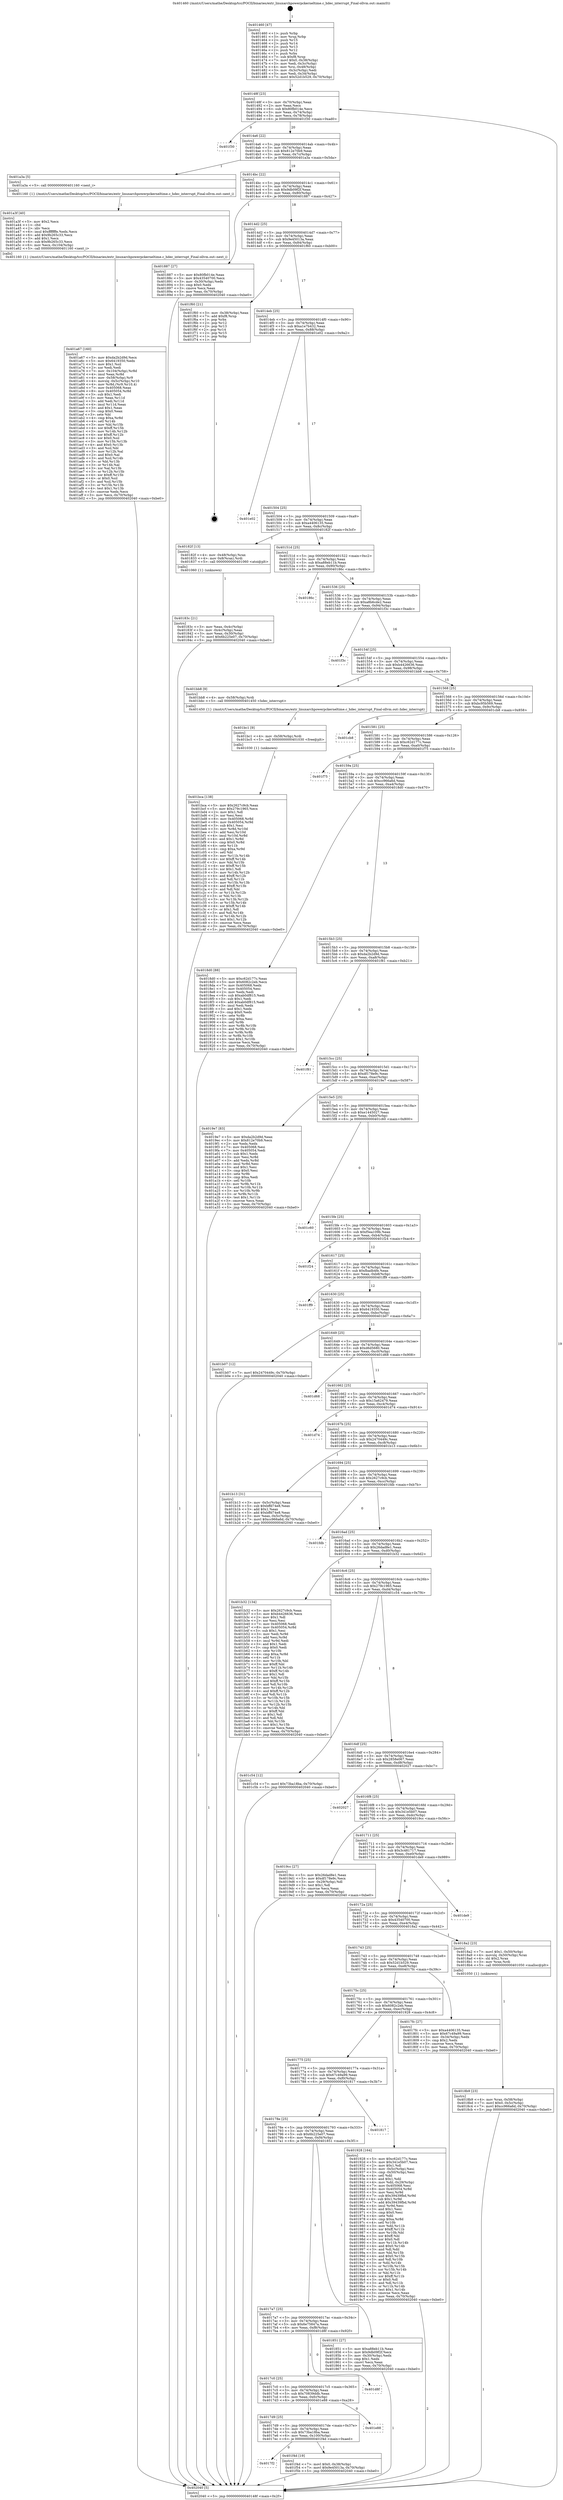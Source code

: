 digraph "0x401460" {
  label = "0x401460 (/mnt/c/Users/mathe/Desktop/tcc/POCII/binaries/extr_linuxarchpowerpckerneltime.c_hdec_interrupt_Final-ollvm.out::main(0))"
  labelloc = "t"
  node[shape=record]

  Entry [label="",width=0.3,height=0.3,shape=circle,fillcolor=black,style=filled]
  "0x40148f" [label="{
     0x40148f [23]\l
     | [instrs]\l
     &nbsp;&nbsp;0x40148f \<+3\>: mov -0x70(%rbp),%eax\l
     &nbsp;&nbsp;0x401492 \<+2\>: mov %eax,%ecx\l
     &nbsp;&nbsp;0x401494 \<+6\>: sub $0x80fb014e,%ecx\l
     &nbsp;&nbsp;0x40149a \<+3\>: mov %eax,-0x74(%rbp)\l
     &nbsp;&nbsp;0x40149d \<+3\>: mov %ecx,-0x78(%rbp)\l
     &nbsp;&nbsp;0x4014a0 \<+6\>: je 0000000000401f30 \<main+0xad0\>\l
  }"]
  "0x401f30" [label="{
     0x401f30\l
  }", style=dashed]
  "0x4014a6" [label="{
     0x4014a6 [22]\l
     | [instrs]\l
     &nbsp;&nbsp;0x4014a6 \<+5\>: jmp 00000000004014ab \<main+0x4b\>\l
     &nbsp;&nbsp;0x4014ab \<+3\>: mov -0x74(%rbp),%eax\l
     &nbsp;&nbsp;0x4014ae \<+5\>: sub $0x812e70b9,%eax\l
     &nbsp;&nbsp;0x4014b3 \<+3\>: mov %eax,-0x7c(%rbp)\l
     &nbsp;&nbsp;0x4014b6 \<+6\>: je 0000000000401a3a \<main+0x5da\>\l
  }"]
  Exit [label="",width=0.3,height=0.3,shape=circle,fillcolor=black,style=filled,peripheries=2]
  "0x401a3a" [label="{
     0x401a3a [5]\l
     | [instrs]\l
     &nbsp;&nbsp;0x401a3a \<+5\>: call 0000000000401160 \<next_i\>\l
     | [calls]\l
     &nbsp;&nbsp;0x401160 \{1\} (/mnt/c/Users/mathe/Desktop/tcc/POCII/binaries/extr_linuxarchpowerpckerneltime.c_hdec_interrupt_Final-ollvm.out::next_i)\l
  }"]
  "0x4014bc" [label="{
     0x4014bc [22]\l
     | [instrs]\l
     &nbsp;&nbsp;0x4014bc \<+5\>: jmp 00000000004014c1 \<main+0x61\>\l
     &nbsp;&nbsp;0x4014c1 \<+3\>: mov -0x74(%rbp),%eax\l
     &nbsp;&nbsp;0x4014c4 \<+5\>: sub $0x9db09f2f,%eax\l
     &nbsp;&nbsp;0x4014c9 \<+3\>: mov %eax,-0x80(%rbp)\l
     &nbsp;&nbsp;0x4014cc \<+6\>: je 0000000000401887 \<main+0x427\>\l
  }"]
  "0x4017f2" [label="{
     0x4017f2\l
  }", style=dashed]
  "0x401887" [label="{
     0x401887 [27]\l
     | [instrs]\l
     &nbsp;&nbsp;0x401887 \<+5\>: mov $0x80fb014e,%eax\l
     &nbsp;&nbsp;0x40188c \<+5\>: mov $0x43540700,%ecx\l
     &nbsp;&nbsp;0x401891 \<+3\>: mov -0x30(%rbp),%edx\l
     &nbsp;&nbsp;0x401894 \<+3\>: cmp $0x0,%edx\l
     &nbsp;&nbsp;0x401897 \<+3\>: cmove %ecx,%eax\l
     &nbsp;&nbsp;0x40189a \<+3\>: mov %eax,-0x70(%rbp)\l
     &nbsp;&nbsp;0x40189d \<+5\>: jmp 0000000000402040 \<main+0xbe0\>\l
  }"]
  "0x4014d2" [label="{
     0x4014d2 [25]\l
     | [instrs]\l
     &nbsp;&nbsp;0x4014d2 \<+5\>: jmp 00000000004014d7 \<main+0x77\>\l
     &nbsp;&nbsp;0x4014d7 \<+3\>: mov -0x74(%rbp),%eax\l
     &nbsp;&nbsp;0x4014da \<+5\>: sub $0x9e45013a,%eax\l
     &nbsp;&nbsp;0x4014df \<+6\>: mov %eax,-0x84(%rbp)\l
     &nbsp;&nbsp;0x4014e5 \<+6\>: je 0000000000401f60 \<main+0xb00\>\l
  }"]
  "0x401f4d" [label="{
     0x401f4d [19]\l
     | [instrs]\l
     &nbsp;&nbsp;0x401f4d \<+7\>: movl $0x0,-0x38(%rbp)\l
     &nbsp;&nbsp;0x401f54 \<+7\>: movl $0x9e45013a,-0x70(%rbp)\l
     &nbsp;&nbsp;0x401f5b \<+5\>: jmp 0000000000402040 \<main+0xbe0\>\l
  }"]
  "0x401f60" [label="{
     0x401f60 [21]\l
     | [instrs]\l
     &nbsp;&nbsp;0x401f60 \<+3\>: mov -0x38(%rbp),%eax\l
     &nbsp;&nbsp;0x401f63 \<+7\>: add $0xf8,%rsp\l
     &nbsp;&nbsp;0x401f6a \<+1\>: pop %rbx\l
     &nbsp;&nbsp;0x401f6b \<+2\>: pop %r12\l
     &nbsp;&nbsp;0x401f6d \<+2\>: pop %r13\l
     &nbsp;&nbsp;0x401f6f \<+2\>: pop %r14\l
     &nbsp;&nbsp;0x401f71 \<+2\>: pop %r15\l
     &nbsp;&nbsp;0x401f73 \<+1\>: pop %rbp\l
     &nbsp;&nbsp;0x401f74 \<+1\>: ret\l
  }"]
  "0x4014eb" [label="{
     0x4014eb [25]\l
     | [instrs]\l
     &nbsp;&nbsp;0x4014eb \<+5\>: jmp 00000000004014f0 \<main+0x90\>\l
     &nbsp;&nbsp;0x4014f0 \<+3\>: mov -0x74(%rbp),%eax\l
     &nbsp;&nbsp;0x4014f3 \<+5\>: sub $0xa1e7b432,%eax\l
     &nbsp;&nbsp;0x4014f8 \<+6\>: mov %eax,-0x88(%rbp)\l
     &nbsp;&nbsp;0x4014fe \<+6\>: je 0000000000401e02 \<main+0x9a2\>\l
  }"]
  "0x4017d9" [label="{
     0x4017d9 [25]\l
     | [instrs]\l
     &nbsp;&nbsp;0x4017d9 \<+5\>: jmp 00000000004017de \<main+0x37e\>\l
     &nbsp;&nbsp;0x4017de \<+3\>: mov -0x74(%rbp),%eax\l
     &nbsp;&nbsp;0x4017e1 \<+5\>: sub $0x73ba18ba,%eax\l
     &nbsp;&nbsp;0x4017e6 \<+6\>: mov %eax,-0x100(%rbp)\l
     &nbsp;&nbsp;0x4017ec \<+6\>: je 0000000000401f4d \<main+0xaed\>\l
  }"]
  "0x401e02" [label="{
     0x401e02\l
  }", style=dashed]
  "0x401504" [label="{
     0x401504 [25]\l
     | [instrs]\l
     &nbsp;&nbsp;0x401504 \<+5\>: jmp 0000000000401509 \<main+0xa9\>\l
     &nbsp;&nbsp;0x401509 \<+3\>: mov -0x74(%rbp),%eax\l
     &nbsp;&nbsp;0x40150c \<+5\>: sub $0xa4406135,%eax\l
     &nbsp;&nbsp;0x401511 \<+6\>: mov %eax,-0x8c(%rbp)\l
     &nbsp;&nbsp;0x401517 \<+6\>: je 000000000040182f \<main+0x3cf\>\l
  }"]
  "0x401e88" [label="{
     0x401e88\l
  }", style=dashed]
  "0x40182f" [label="{
     0x40182f [13]\l
     | [instrs]\l
     &nbsp;&nbsp;0x40182f \<+4\>: mov -0x48(%rbp),%rax\l
     &nbsp;&nbsp;0x401833 \<+4\>: mov 0x8(%rax),%rdi\l
     &nbsp;&nbsp;0x401837 \<+5\>: call 0000000000401060 \<atoi@plt\>\l
     | [calls]\l
     &nbsp;&nbsp;0x401060 \{1\} (unknown)\l
  }"]
  "0x40151d" [label="{
     0x40151d [25]\l
     | [instrs]\l
     &nbsp;&nbsp;0x40151d \<+5\>: jmp 0000000000401522 \<main+0xc2\>\l
     &nbsp;&nbsp;0x401522 \<+3\>: mov -0x74(%rbp),%eax\l
     &nbsp;&nbsp;0x401525 \<+5\>: sub $0xa88eb11b,%eax\l
     &nbsp;&nbsp;0x40152a \<+6\>: mov %eax,-0x90(%rbp)\l
     &nbsp;&nbsp;0x401530 \<+6\>: je 000000000040186c \<main+0x40c\>\l
  }"]
  "0x4017c0" [label="{
     0x4017c0 [25]\l
     | [instrs]\l
     &nbsp;&nbsp;0x4017c0 \<+5\>: jmp 00000000004017c5 \<main+0x365\>\l
     &nbsp;&nbsp;0x4017c5 \<+3\>: mov -0x74(%rbp),%eax\l
     &nbsp;&nbsp;0x4017c8 \<+5\>: sub $0x70839ddb,%eax\l
     &nbsp;&nbsp;0x4017cd \<+6\>: mov %eax,-0xfc(%rbp)\l
     &nbsp;&nbsp;0x4017d3 \<+6\>: je 0000000000401e88 \<main+0xa28\>\l
  }"]
  "0x40186c" [label="{
     0x40186c\l
  }", style=dashed]
  "0x401536" [label="{
     0x401536 [25]\l
     | [instrs]\l
     &nbsp;&nbsp;0x401536 \<+5\>: jmp 000000000040153b \<main+0xdb\>\l
     &nbsp;&nbsp;0x40153b \<+3\>: mov -0x74(%rbp),%eax\l
     &nbsp;&nbsp;0x40153e \<+5\>: sub $0xa8b6cde2,%eax\l
     &nbsp;&nbsp;0x401543 \<+6\>: mov %eax,-0x94(%rbp)\l
     &nbsp;&nbsp;0x401549 \<+6\>: je 0000000000401f3c \<main+0xadc\>\l
  }"]
  "0x401d8f" [label="{
     0x401d8f\l
  }", style=dashed]
  "0x401f3c" [label="{
     0x401f3c\l
  }", style=dashed]
  "0x40154f" [label="{
     0x40154f [25]\l
     | [instrs]\l
     &nbsp;&nbsp;0x40154f \<+5\>: jmp 0000000000401554 \<main+0xf4\>\l
     &nbsp;&nbsp;0x401554 \<+3\>: mov -0x74(%rbp),%eax\l
     &nbsp;&nbsp;0x401557 \<+5\>: sub $0xb4426636,%eax\l
     &nbsp;&nbsp;0x40155c \<+6\>: mov %eax,-0x98(%rbp)\l
     &nbsp;&nbsp;0x401562 \<+6\>: je 0000000000401bb8 \<main+0x758\>\l
  }"]
  "0x401bca" [label="{
     0x401bca [138]\l
     | [instrs]\l
     &nbsp;&nbsp;0x401bca \<+5\>: mov $0x2627c9cb,%eax\l
     &nbsp;&nbsp;0x401bcf \<+5\>: mov $0x279c1965,%ecx\l
     &nbsp;&nbsp;0x401bd4 \<+2\>: mov $0x1,%dl\l
     &nbsp;&nbsp;0x401bd6 \<+2\>: xor %esi,%esi\l
     &nbsp;&nbsp;0x401bd8 \<+8\>: mov 0x405068,%r8d\l
     &nbsp;&nbsp;0x401be0 \<+8\>: mov 0x405054,%r9d\l
     &nbsp;&nbsp;0x401be8 \<+3\>: sub $0x1,%esi\l
     &nbsp;&nbsp;0x401beb \<+3\>: mov %r8d,%r10d\l
     &nbsp;&nbsp;0x401bee \<+3\>: add %esi,%r10d\l
     &nbsp;&nbsp;0x401bf1 \<+4\>: imul %r10d,%r8d\l
     &nbsp;&nbsp;0x401bf5 \<+4\>: and $0x1,%r8d\l
     &nbsp;&nbsp;0x401bf9 \<+4\>: cmp $0x0,%r8d\l
     &nbsp;&nbsp;0x401bfd \<+4\>: sete %r11b\l
     &nbsp;&nbsp;0x401c01 \<+4\>: cmp $0xa,%r9d\l
     &nbsp;&nbsp;0x401c05 \<+3\>: setl %bl\l
     &nbsp;&nbsp;0x401c08 \<+3\>: mov %r11b,%r14b\l
     &nbsp;&nbsp;0x401c0b \<+4\>: xor $0xff,%r14b\l
     &nbsp;&nbsp;0x401c0f \<+3\>: mov %bl,%r15b\l
     &nbsp;&nbsp;0x401c12 \<+4\>: xor $0xff,%r15b\l
     &nbsp;&nbsp;0x401c16 \<+3\>: xor $0x1,%dl\l
     &nbsp;&nbsp;0x401c19 \<+3\>: mov %r14b,%r12b\l
     &nbsp;&nbsp;0x401c1c \<+4\>: and $0xff,%r12b\l
     &nbsp;&nbsp;0x401c20 \<+3\>: and %dl,%r11b\l
     &nbsp;&nbsp;0x401c23 \<+3\>: mov %r15b,%r13b\l
     &nbsp;&nbsp;0x401c26 \<+4\>: and $0xff,%r13b\l
     &nbsp;&nbsp;0x401c2a \<+2\>: and %dl,%bl\l
     &nbsp;&nbsp;0x401c2c \<+3\>: or %r11b,%r12b\l
     &nbsp;&nbsp;0x401c2f \<+3\>: or %bl,%r13b\l
     &nbsp;&nbsp;0x401c32 \<+3\>: xor %r13b,%r12b\l
     &nbsp;&nbsp;0x401c35 \<+3\>: or %r15b,%r14b\l
     &nbsp;&nbsp;0x401c38 \<+4\>: xor $0xff,%r14b\l
     &nbsp;&nbsp;0x401c3c \<+3\>: or $0x1,%dl\l
     &nbsp;&nbsp;0x401c3f \<+3\>: and %dl,%r14b\l
     &nbsp;&nbsp;0x401c42 \<+3\>: or %r14b,%r12b\l
     &nbsp;&nbsp;0x401c45 \<+4\>: test $0x1,%r12b\l
     &nbsp;&nbsp;0x401c49 \<+3\>: cmovne %ecx,%eax\l
     &nbsp;&nbsp;0x401c4c \<+3\>: mov %eax,-0x70(%rbp)\l
     &nbsp;&nbsp;0x401c4f \<+5\>: jmp 0000000000402040 \<main+0xbe0\>\l
  }"]
  "0x401bb8" [label="{
     0x401bb8 [9]\l
     | [instrs]\l
     &nbsp;&nbsp;0x401bb8 \<+4\>: mov -0x58(%rbp),%rdi\l
     &nbsp;&nbsp;0x401bbc \<+5\>: call 0000000000401450 \<hdec_interrupt\>\l
     | [calls]\l
     &nbsp;&nbsp;0x401450 \{1\} (/mnt/c/Users/mathe/Desktop/tcc/POCII/binaries/extr_linuxarchpowerpckerneltime.c_hdec_interrupt_Final-ollvm.out::hdec_interrupt)\l
  }"]
  "0x401568" [label="{
     0x401568 [25]\l
     | [instrs]\l
     &nbsp;&nbsp;0x401568 \<+5\>: jmp 000000000040156d \<main+0x10d\>\l
     &nbsp;&nbsp;0x40156d \<+3\>: mov -0x74(%rbp),%eax\l
     &nbsp;&nbsp;0x401570 \<+5\>: sub $0xbc95b569,%eax\l
     &nbsp;&nbsp;0x401575 \<+6\>: mov %eax,-0x9c(%rbp)\l
     &nbsp;&nbsp;0x40157b \<+6\>: je 0000000000401cb8 \<main+0x858\>\l
  }"]
  "0x401bc1" [label="{
     0x401bc1 [9]\l
     | [instrs]\l
     &nbsp;&nbsp;0x401bc1 \<+4\>: mov -0x58(%rbp),%rdi\l
     &nbsp;&nbsp;0x401bc5 \<+5\>: call 0000000000401030 \<free@plt\>\l
     | [calls]\l
     &nbsp;&nbsp;0x401030 \{1\} (unknown)\l
  }"]
  "0x401cb8" [label="{
     0x401cb8\l
  }", style=dashed]
  "0x401581" [label="{
     0x401581 [25]\l
     | [instrs]\l
     &nbsp;&nbsp;0x401581 \<+5\>: jmp 0000000000401586 \<main+0x126\>\l
     &nbsp;&nbsp;0x401586 \<+3\>: mov -0x74(%rbp),%eax\l
     &nbsp;&nbsp;0x401589 \<+5\>: sub $0xc62d177c,%eax\l
     &nbsp;&nbsp;0x40158e \<+6\>: mov %eax,-0xa0(%rbp)\l
     &nbsp;&nbsp;0x401594 \<+6\>: je 0000000000401f75 \<main+0xb15\>\l
  }"]
  "0x401a67" [label="{
     0x401a67 [160]\l
     | [instrs]\l
     &nbsp;&nbsp;0x401a67 \<+5\>: mov $0xda2b2d9d,%ecx\l
     &nbsp;&nbsp;0x401a6c \<+5\>: mov $0x6419350,%edx\l
     &nbsp;&nbsp;0x401a71 \<+3\>: mov $0x1,%sil\l
     &nbsp;&nbsp;0x401a74 \<+2\>: xor %edi,%edi\l
     &nbsp;&nbsp;0x401a76 \<+7\>: mov -0x104(%rbp),%r8d\l
     &nbsp;&nbsp;0x401a7d \<+4\>: imul %eax,%r8d\l
     &nbsp;&nbsp;0x401a81 \<+4\>: mov -0x58(%rbp),%r9\l
     &nbsp;&nbsp;0x401a85 \<+4\>: movslq -0x5c(%rbp),%r10\l
     &nbsp;&nbsp;0x401a89 \<+4\>: mov %r8d,(%r9,%r10,4)\l
     &nbsp;&nbsp;0x401a8d \<+7\>: mov 0x405068,%eax\l
     &nbsp;&nbsp;0x401a94 \<+8\>: mov 0x405054,%r8d\l
     &nbsp;&nbsp;0x401a9c \<+3\>: sub $0x1,%edi\l
     &nbsp;&nbsp;0x401a9f \<+3\>: mov %eax,%r11d\l
     &nbsp;&nbsp;0x401aa2 \<+3\>: add %edi,%r11d\l
     &nbsp;&nbsp;0x401aa5 \<+4\>: imul %r11d,%eax\l
     &nbsp;&nbsp;0x401aa9 \<+3\>: and $0x1,%eax\l
     &nbsp;&nbsp;0x401aac \<+3\>: cmp $0x0,%eax\l
     &nbsp;&nbsp;0x401aaf \<+3\>: sete %bl\l
     &nbsp;&nbsp;0x401ab2 \<+4\>: cmp $0xa,%r8d\l
     &nbsp;&nbsp;0x401ab6 \<+4\>: setl %r14b\l
     &nbsp;&nbsp;0x401aba \<+3\>: mov %bl,%r15b\l
     &nbsp;&nbsp;0x401abd \<+4\>: xor $0xff,%r15b\l
     &nbsp;&nbsp;0x401ac1 \<+3\>: mov %r14b,%r12b\l
     &nbsp;&nbsp;0x401ac4 \<+4\>: xor $0xff,%r12b\l
     &nbsp;&nbsp;0x401ac8 \<+4\>: xor $0x0,%sil\l
     &nbsp;&nbsp;0x401acc \<+3\>: mov %r15b,%r13b\l
     &nbsp;&nbsp;0x401acf \<+4\>: and $0x0,%r13b\l
     &nbsp;&nbsp;0x401ad3 \<+3\>: and %sil,%bl\l
     &nbsp;&nbsp;0x401ad6 \<+3\>: mov %r12b,%al\l
     &nbsp;&nbsp;0x401ad9 \<+2\>: and $0x0,%al\l
     &nbsp;&nbsp;0x401adb \<+3\>: and %sil,%r14b\l
     &nbsp;&nbsp;0x401ade \<+3\>: or %bl,%r13b\l
     &nbsp;&nbsp;0x401ae1 \<+3\>: or %r14b,%al\l
     &nbsp;&nbsp;0x401ae4 \<+3\>: xor %al,%r13b\l
     &nbsp;&nbsp;0x401ae7 \<+3\>: or %r12b,%r15b\l
     &nbsp;&nbsp;0x401aea \<+4\>: xor $0xff,%r15b\l
     &nbsp;&nbsp;0x401aee \<+4\>: or $0x0,%sil\l
     &nbsp;&nbsp;0x401af2 \<+3\>: and %sil,%r15b\l
     &nbsp;&nbsp;0x401af5 \<+3\>: or %r15b,%r13b\l
     &nbsp;&nbsp;0x401af8 \<+4\>: test $0x1,%r13b\l
     &nbsp;&nbsp;0x401afc \<+3\>: cmovne %edx,%ecx\l
     &nbsp;&nbsp;0x401aff \<+3\>: mov %ecx,-0x70(%rbp)\l
     &nbsp;&nbsp;0x401b02 \<+5\>: jmp 0000000000402040 \<main+0xbe0\>\l
  }"]
  "0x401f75" [label="{
     0x401f75\l
  }", style=dashed]
  "0x40159a" [label="{
     0x40159a [25]\l
     | [instrs]\l
     &nbsp;&nbsp;0x40159a \<+5\>: jmp 000000000040159f \<main+0x13f\>\l
     &nbsp;&nbsp;0x40159f \<+3\>: mov -0x74(%rbp),%eax\l
     &nbsp;&nbsp;0x4015a2 \<+5\>: sub $0xcc966a6d,%eax\l
     &nbsp;&nbsp;0x4015a7 \<+6\>: mov %eax,-0xa4(%rbp)\l
     &nbsp;&nbsp;0x4015ad \<+6\>: je 00000000004018d0 \<main+0x470\>\l
  }"]
  "0x401a3f" [label="{
     0x401a3f [40]\l
     | [instrs]\l
     &nbsp;&nbsp;0x401a3f \<+5\>: mov $0x2,%ecx\l
     &nbsp;&nbsp;0x401a44 \<+1\>: cltd\l
     &nbsp;&nbsp;0x401a45 \<+2\>: idiv %ecx\l
     &nbsp;&nbsp;0x401a47 \<+6\>: imul $0xfffffffe,%edx,%ecx\l
     &nbsp;&nbsp;0x401a4d \<+6\>: add $0x9b265c33,%ecx\l
     &nbsp;&nbsp;0x401a53 \<+3\>: add $0x1,%ecx\l
     &nbsp;&nbsp;0x401a56 \<+6\>: sub $0x9b265c33,%ecx\l
     &nbsp;&nbsp;0x401a5c \<+6\>: mov %ecx,-0x104(%rbp)\l
     &nbsp;&nbsp;0x401a62 \<+5\>: call 0000000000401160 \<next_i\>\l
     | [calls]\l
     &nbsp;&nbsp;0x401160 \{1\} (/mnt/c/Users/mathe/Desktop/tcc/POCII/binaries/extr_linuxarchpowerpckerneltime.c_hdec_interrupt_Final-ollvm.out::next_i)\l
  }"]
  "0x4018d0" [label="{
     0x4018d0 [88]\l
     | [instrs]\l
     &nbsp;&nbsp;0x4018d0 \<+5\>: mov $0xc62d177c,%eax\l
     &nbsp;&nbsp;0x4018d5 \<+5\>: mov $0x6082c2eb,%ecx\l
     &nbsp;&nbsp;0x4018da \<+7\>: mov 0x405068,%edx\l
     &nbsp;&nbsp;0x4018e1 \<+7\>: mov 0x405054,%esi\l
     &nbsp;&nbsp;0x4018e8 \<+2\>: mov %edx,%edi\l
     &nbsp;&nbsp;0x4018ea \<+6\>: sub $0xab0df815,%edi\l
     &nbsp;&nbsp;0x4018f0 \<+3\>: sub $0x1,%edi\l
     &nbsp;&nbsp;0x4018f3 \<+6\>: add $0xab0df815,%edi\l
     &nbsp;&nbsp;0x4018f9 \<+3\>: imul %edi,%edx\l
     &nbsp;&nbsp;0x4018fc \<+3\>: and $0x1,%edx\l
     &nbsp;&nbsp;0x4018ff \<+3\>: cmp $0x0,%edx\l
     &nbsp;&nbsp;0x401902 \<+4\>: sete %r8b\l
     &nbsp;&nbsp;0x401906 \<+3\>: cmp $0xa,%esi\l
     &nbsp;&nbsp;0x401909 \<+4\>: setl %r9b\l
     &nbsp;&nbsp;0x40190d \<+3\>: mov %r8b,%r10b\l
     &nbsp;&nbsp;0x401910 \<+3\>: and %r9b,%r10b\l
     &nbsp;&nbsp;0x401913 \<+3\>: xor %r9b,%r8b\l
     &nbsp;&nbsp;0x401916 \<+3\>: or %r8b,%r10b\l
     &nbsp;&nbsp;0x401919 \<+4\>: test $0x1,%r10b\l
     &nbsp;&nbsp;0x40191d \<+3\>: cmovne %ecx,%eax\l
     &nbsp;&nbsp;0x401920 \<+3\>: mov %eax,-0x70(%rbp)\l
     &nbsp;&nbsp;0x401923 \<+5\>: jmp 0000000000402040 \<main+0xbe0\>\l
  }"]
  "0x4015b3" [label="{
     0x4015b3 [25]\l
     | [instrs]\l
     &nbsp;&nbsp;0x4015b3 \<+5\>: jmp 00000000004015b8 \<main+0x158\>\l
     &nbsp;&nbsp;0x4015b8 \<+3\>: mov -0x74(%rbp),%eax\l
     &nbsp;&nbsp;0x4015bb \<+5\>: sub $0xda2b2d9d,%eax\l
     &nbsp;&nbsp;0x4015c0 \<+6\>: mov %eax,-0xa8(%rbp)\l
     &nbsp;&nbsp;0x4015c6 \<+6\>: je 0000000000401f81 \<main+0xb21\>\l
  }"]
  "0x4018b9" [label="{
     0x4018b9 [23]\l
     | [instrs]\l
     &nbsp;&nbsp;0x4018b9 \<+4\>: mov %rax,-0x58(%rbp)\l
     &nbsp;&nbsp;0x4018bd \<+7\>: movl $0x0,-0x5c(%rbp)\l
     &nbsp;&nbsp;0x4018c4 \<+7\>: movl $0xcc966a6d,-0x70(%rbp)\l
     &nbsp;&nbsp;0x4018cb \<+5\>: jmp 0000000000402040 \<main+0xbe0\>\l
  }"]
  "0x401f81" [label="{
     0x401f81\l
  }", style=dashed]
  "0x4015cc" [label="{
     0x4015cc [25]\l
     | [instrs]\l
     &nbsp;&nbsp;0x4015cc \<+5\>: jmp 00000000004015d1 \<main+0x171\>\l
     &nbsp;&nbsp;0x4015d1 \<+3\>: mov -0x74(%rbp),%eax\l
     &nbsp;&nbsp;0x4015d4 \<+5\>: sub $0xdf178e9c,%eax\l
     &nbsp;&nbsp;0x4015d9 \<+6\>: mov %eax,-0xac(%rbp)\l
     &nbsp;&nbsp;0x4015df \<+6\>: je 00000000004019e7 \<main+0x587\>\l
  }"]
  "0x4017a7" [label="{
     0x4017a7 [25]\l
     | [instrs]\l
     &nbsp;&nbsp;0x4017a7 \<+5\>: jmp 00000000004017ac \<main+0x34c\>\l
     &nbsp;&nbsp;0x4017ac \<+3\>: mov -0x74(%rbp),%eax\l
     &nbsp;&nbsp;0x4017af \<+5\>: sub $0x6e75847a,%eax\l
     &nbsp;&nbsp;0x4017b4 \<+6\>: mov %eax,-0xf8(%rbp)\l
     &nbsp;&nbsp;0x4017ba \<+6\>: je 0000000000401d8f \<main+0x92f\>\l
  }"]
  "0x4019e7" [label="{
     0x4019e7 [83]\l
     | [instrs]\l
     &nbsp;&nbsp;0x4019e7 \<+5\>: mov $0xda2b2d9d,%eax\l
     &nbsp;&nbsp;0x4019ec \<+5\>: mov $0x812e70b9,%ecx\l
     &nbsp;&nbsp;0x4019f1 \<+2\>: xor %edx,%edx\l
     &nbsp;&nbsp;0x4019f3 \<+7\>: mov 0x405068,%esi\l
     &nbsp;&nbsp;0x4019fa \<+7\>: mov 0x405054,%edi\l
     &nbsp;&nbsp;0x401a01 \<+3\>: sub $0x1,%edx\l
     &nbsp;&nbsp;0x401a04 \<+3\>: mov %esi,%r8d\l
     &nbsp;&nbsp;0x401a07 \<+3\>: add %edx,%r8d\l
     &nbsp;&nbsp;0x401a0a \<+4\>: imul %r8d,%esi\l
     &nbsp;&nbsp;0x401a0e \<+3\>: and $0x1,%esi\l
     &nbsp;&nbsp;0x401a11 \<+3\>: cmp $0x0,%esi\l
     &nbsp;&nbsp;0x401a14 \<+4\>: sete %r9b\l
     &nbsp;&nbsp;0x401a18 \<+3\>: cmp $0xa,%edi\l
     &nbsp;&nbsp;0x401a1b \<+4\>: setl %r10b\l
     &nbsp;&nbsp;0x401a1f \<+3\>: mov %r9b,%r11b\l
     &nbsp;&nbsp;0x401a22 \<+3\>: and %r10b,%r11b\l
     &nbsp;&nbsp;0x401a25 \<+3\>: xor %r10b,%r9b\l
     &nbsp;&nbsp;0x401a28 \<+3\>: or %r9b,%r11b\l
     &nbsp;&nbsp;0x401a2b \<+4\>: test $0x1,%r11b\l
     &nbsp;&nbsp;0x401a2f \<+3\>: cmovne %ecx,%eax\l
     &nbsp;&nbsp;0x401a32 \<+3\>: mov %eax,-0x70(%rbp)\l
     &nbsp;&nbsp;0x401a35 \<+5\>: jmp 0000000000402040 \<main+0xbe0\>\l
  }"]
  "0x4015e5" [label="{
     0x4015e5 [25]\l
     | [instrs]\l
     &nbsp;&nbsp;0x4015e5 \<+5\>: jmp 00000000004015ea \<main+0x18a\>\l
     &nbsp;&nbsp;0x4015ea \<+3\>: mov -0x74(%rbp),%eax\l
     &nbsp;&nbsp;0x4015ed \<+5\>: sub $0xe1445027,%eax\l
     &nbsp;&nbsp;0x4015f2 \<+6\>: mov %eax,-0xb0(%rbp)\l
     &nbsp;&nbsp;0x4015f8 \<+6\>: je 0000000000401c60 \<main+0x800\>\l
  }"]
  "0x401851" [label="{
     0x401851 [27]\l
     | [instrs]\l
     &nbsp;&nbsp;0x401851 \<+5\>: mov $0xa88eb11b,%eax\l
     &nbsp;&nbsp;0x401856 \<+5\>: mov $0x9db09f2f,%ecx\l
     &nbsp;&nbsp;0x40185b \<+3\>: mov -0x30(%rbp),%edx\l
     &nbsp;&nbsp;0x40185e \<+3\>: cmp $0x1,%edx\l
     &nbsp;&nbsp;0x401861 \<+3\>: cmovl %ecx,%eax\l
     &nbsp;&nbsp;0x401864 \<+3\>: mov %eax,-0x70(%rbp)\l
     &nbsp;&nbsp;0x401867 \<+5\>: jmp 0000000000402040 \<main+0xbe0\>\l
  }"]
  "0x401c60" [label="{
     0x401c60\l
  }", style=dashed]
  "0x4015fe" [label="{
     0x4015fe [25]\l
     | [instrs]\l
     &nbsp;&nbsp;0x4015fe \<+5\>: jmp 0000000000401603 \<main+0x1a3\>\l
     &nbsp;&nbsp;0x401603 \<+3\>: mov -0x74(%rbp),%eax\l
     &nbsp;&nbsp;0x401606 \<+5\>: sub $0xf5ea109b,%eax\l
     &nbsp;&nbsp;0x40160b \<+6\>: mov %eax,-0xb4(%rbp)\l
     &nbsp;&nbsp;0x401611 \<+6\>: je 0000000000401f24 \<main+0xac4\>\l
  }"]
  "0x40178e" [label="{
     0x40178e [25]\l
     | [instrs]\l
     &nbsp;&nbsp;0x40178e \<+5\>: jmp 0000000000401793 \<main+0x333\>\l
     &nbsp;&nbsp;0x401793 \<+3\>: mov -0x74(%rbp),%eax\l
     &nbsp;&nbsp;0x401796 \<+5\>: sub $0x6b225e07,%eax\l
     &nbsp;&nbsp;0x40179b \<+6\>: mov %eax,-0xf4(%rbp)\l
     &nbsp;&nbsp;0x4017a1 \<+6\>: je 0000000000401851 \<main+0x3f1\>\l
  }"]
  "0x401f24" [label="{
     0x401f24\l
  }", style=dashed]
  "0x401617" [label="{
     0x401617 [25]\l
     | [instrs]\l
     &nbsp;&nbsp;0x401617 \<+5\>: jmp 000000000040161c \<main+0x1bc\>\l
     &nbsp;&nbsp;0x40161c \<+3\>: mov -0x74(%rbp),%eax\l
     &nbsp;&nbsp;0x40161f \<+5\>: sub $0xfbadb4fe,%eax\l
     &nbsp;&nbsp;0x401624 \<+6\>: mov %eax,-0xb8(%rbp)\l
     &nbsp;&nbsp;0x40162a \<+6\>: je 0000000000401ff9 \<main+0xb99\>\l
  }"]
  "0x401817" [label="{
     0x401817\l
  }", style=dashed]
  "0x401ff9" [label="{
     0x401ff9\l
  }", style=dashed]
  "0x401630" [label="{
     0x401630 [25]\l
     | [instrs]\l
     &nbsp;&nbsp;0x401630 \<+5\>: jmp 0000000000401635 \<main+0x1d5\>\l
     &nbsp;&nbsp;0x401635 \<+3\>: mov -0x74(%rbp),%eax\l
     &nbsp;&nbsp;0x401638 \<+5\>: sub $0x6419350,%eax\l
     &nbsp;&nbsp;0x40163d \<+6\>: mov %eax,-0xbc(%rbp)\l
     &nbsp;&nbsp;0x401643 \<+6\>: je 0000000000401b07 \<main+0x6a7\>\l
  }"]
  "0x401775" [label="{
     0x401775 [25]\l
     | [instrs]\l
     &nbsp;&nbsp;0x401775 \<+5\>: jmp 000000000040177a \<main+0x31a\>\l
     &nbsp;&nbsp;0x40177a \<+3\>: mov -0x74(%rbp),%eax\l
     &nbsp;&nbsp;0x40177d \<+5\>: sub $0x67c49a99,%eax\l
     &nbsp;&nbsp;0x401782 \<+6\>: mov %eax,-0xf0(%rbp)\l
     &nbsp;&nbsp;0x401788 \<+6\>: je 0000000000401817 \<main+0x3b7\>\l
  }"]
  "0x401b07" [label="{
     0x401b07 [12]\l
     | [instrs]\l
     &nbsp;&nbsp;0x401b07 \<+7\>: movl $0x2470449c,-0x70(%rbp)\l
     &nbsp;&nbsp;0x401b0e \<+5\>: jmp 0000000000402040 \<main+0xbe0\>\l
  }"]
  "0x401649" [label="{
     0x401649 [25]\l
     | [instrs]\l
     &nbsp;&nbsp;0x401649 \<+5\>: jmp 000000000040164e \<main+0x1ee\>\l
     &nbsp;&nbsp;0x40164e \<+3\>: mov -0x74(%rbp),%eax\l
     &nbsp;&nbsp;0x401651 \<+5\>: sub $0xd6d5680,%eax\l
     &nbsp;&nbsp;0x401656 \<+6\>: mov %eax,-0xc0(%rbp)\l
     &nbsp;&nbsp;0x40165c \<+6\>: je 0000000000401d68 \<main+0x908\>\l
  }"]
  "0x401928" [label="{
     0x401928 [164]\l
     | [instrs]\l
     &nbsp;&nbsp;0x401928 \<+5\>: mov $0xc62d177c,%eax\l
     &nbsp;&nbsp;0x40192d \<+5\>: mov $0x341e5b07,%ecx\l
     &nbsp;&nbsp;0x401932 \<+2\>: mov $0x1,%dl\l
     &nbsp;&nbsp;0x401934 \<+3\>: mov -0x5c(%rbp),%esi\l
     &nbsp;&nbsp;0x401937 \<+3\>: cmp -0x50(%rbp),%esi\l
     &nbsp;&nbsp;0x40193a \<+4\>: setl %dil\l
     &nbsp;&nbsp;0x40193e \<+4\>: and $0x1,%dil\l
     &nbsp;&nbsp;0x401942 \<+4\>: mov %dil,-0x29(%rbp)\l
     &nbsp;&nbsp;0x401946 \<+7\>: mov 0x405068,%esi\l
     &nbsp;&nbsp;0x40194d \<+8\>: mov 0x405054,%r8d\l
     &nbsp;&nbsp;0x401955 \<+3\>: mov %esi,%r9d\l
     &nbsp;&nbsp;0x401958 \<+7\>: sub $0x39439fbd,%r9d\l
     &nbsp;&nbsp;0x40195f \<+4\>: sub $0x1,%r9d\l
     &nbsp;&nbsp;0x401963 \<+7\>: add $0x39439fbd,%r9d\l
     &nbsp;&nbsp;0x40196a \<+4\>: imul %r9d,%esi\l
     &nbsp;&nbsp;0x40196e \<+3\>: and $0x1,%esi\l
     &nbsp;&nbsp;0x401971 \<+3\>: cmp $0x0,%esi\l
     &nbsp;&nbsp;0x401974 \<+4\>: sete %dil\l
     &nbsp;&nbsp;0x401978 \<+4\>: cmp $0xa,%r8d\l
     &nbsp;&nbsp;0x40197c \<+4\>: setl %r10b\l
     &nbsp;&nbsp;0x401980 \<+3\>: mov %dil,%r11b\l
     &nbsp;&nbsp;0x401983 \<+4\>: xor $0xff,%r11b\l
     &nbsp;&nbsp;0x401987 \<+3\>: mov %r10b,%bl\l
     &nbsp;&nbsp;0x40198a \<+3\>: xor $0xff,%bl\l
     &nbsp;&nbsp;0x40198d \<+3\>: xor $0x0,%dl\l
     &nbsp;&nbsp;0x401990 \<+3\>: mov %r11b,%r14b\l
     &nbsp;&nbsp;0x401993 \<+4\>: and $0x0,%r14b\l
     &nbsp;&nbsp;0x401997 \<+3\>: and %dl,%dil\l
     &nbsp;&nbsp;0x40199a \<+3\>: mov %bl,%r15b\l
     &nbsp;&nbsp;0x40199d \<+4\>: and $0x0,%r15b\l
     &nbsp;&nbsp;0x4019a1 \<+3\>: and %dl,%r10b\l
     &nbsp;&nbsp;0x4019a4 \<+3\>: or %dil,%r14b\l
     &nbsp;&nbsp;0x4019a7 \<+3\>: or %r10b,%r15b\l
     &nbsp;&nbsp;0x4019aa \<+3\>: xor %r15b,%r14b\l
     &nbsp;&nbsp;0x4019ad \<+3\>: or %bl,%r11b\l
     &nbsp;&nbsp;0x4019b0 \<+4\>: xor $0xff,%r11b\l
     &nbsp;&nbsp;0x4019b4 \<+3\>: or $0x0,%dl\l
     &nbsp;&nbsp;0x4019b7 \<+3\>: and %dl,%r11b\l
     &nbsp;&nbsp;0x4019ba \<+3\>: or %r11b,%r14b\l
     &nbsp;&nbsp;0x4019bd \<+4\>: test $0x1,%r14b\l
     &nbsp;&nbsp;0x4019c1 \<+3\>: cmovne %ecx,%eax\l
     &nbsp;&nbsp;0x4019c4 \<+3\>: mov %eax,-0x70(%rbp)\l
     &nbsp;&nbsp;0x4019c7 \<+5\>: jmp 0000000000402040 \<main+0xbe0\>\l
  }"]
  "0x401d68" [label="{
     0x401d68\l
  }", style=dashed]
  "0x401662" [label="{
     0x401662 [25]\l
     | [instrs]\l
     &nbsp;&nbsp;0x401662 \<+5\>: jmp 0000000000401667 \<main+0x207\>\l
     &nbsp;&nbsp;0x401667 \<+3\>: mov -0x74(%rbp),%eax\l
     &nbsp;&nbsp;0x40166a \<+5\>: sub $0x15a62479,%eax\l
     &nbsp;&nbsp;0x40166f \<+6\>: mov %eax,-0xc4(%rbp)\l
     &nbsp;&nbsp;0x401675 \<+6\>: je 0000000000401d74 \<main+0x914\>\l
  }"]
  "0x40183c" [label="{
     0x40183c [21]\l
     | [instrs]\l
     &nbsp;&nbsp;0x40183c \<+3\>: mov %eax,-0x4c(%rbp)\l
     &nbsp;&nbsp;0x40183f \<+3\>: mov -0x4c(%rbp),%eax\l
     &nbsp;&nbsp;0x401842 \<+3\>: mov %eax,-0x30(%rbp)\l
     &nbsp;&nbsp;0x401845 \<+7\>: movl $0x6b225e07,-0x70(%rbp)\l
     &nbsp;&nbsp;0x40184c \<+5\>: jmp 0000000000402040 \<main+0xbe0\>\l
  }"]
  "0x401d74" [label="{
     0x401d74\l
  }", style=dashed]
  "0x40167b" [label="{
     0x40167b [25]\l
     | [instrs]\l
     &nbsp;&nbsp;0x40167b \<+5\>: jmp 0000000000401680 \<main+0x220\>\l
     &nbsp;&nbsp;0x401680 \<+3\>: mov -0x74(%rbp),%eax\l
     &nbsp;&nbsp;0x401683 \<+5\>: sub $0x2470449c,%eax\l
     &nbsp;&nbsp;0x401688 \<+6\>: mov %eax,-0xc8(%rbp)\l
     &nbsp;&nbsp;0x40168e \<+6\>: je 0000000000401b13 \<main+0x6b3\>\l
  }"]
  "0x401460" [label="{
     0x401460 [47]\l
     | [instrs]\l
     &nbsp;&nbsp;0x401460 \<+1\>: push %rbp\l
     &nbsp;&nbsp;0x401461 \<+3\>: mov %rsp,%rbp\l
     &nbsp;&nbsp;0x401464 \<+2\>: push %r15\l
     &nbsp;&nbsp;0x401466 \<+2\>: push %r14\l
     &nbsp;&nbsp;0x401468 \<+2\>: push %r13\l
     &nbsp;&nbsp;0x40146a \<+2\>: push %r12\l
     &nbsp;&nbsp;0x40146c \<+1\>: push %rbx\l
     &nbsp;&nbsp;0x40146d \<+7\>: sub $0xf8,%rsp\l
     &nbsp;&nbsp;0x401474 \<+7\>: movl $0x0,-0x38(%rbp)\l
     &nbsp;&nbsp;0x40147b \<+3\>: mov %edi,-0x3c(%rbp)\l
     &nbsp;&nbsp;0x40147e \<+4\>: mov %rsi,-0x48(%rbp)\l
     &nbsp;&nbsp;0x401482 \<+3\>: mov -0x3c(%rbp),%edi\l
     &nbsp;&nbsp;0x401485 \<+3\>: mov %edi,-0x34(%rbp)\l
     &nbsp;&nbsp;0x401488 \<+7\>: movl $0x52d1b529,-0x70(%rbp)\l
  }"]
  "0x401b13" [label="{
     0x401b13 [31]\l
     | [instrs]\l
     &nbsp;&nbsp;0x401b13 \<+3\>: mov -0x5c(%rbp),%eax\l
     &nbsp;&nbsp;0x401b16 \<+5\>: sub $0xbffd74e8,%eax\l
     &nbsp;&nbsp;0x401b1b \<+3\>: add $0x1,%eax\l
     &nbsp;&nbsp;0x401b1e \<+5\>: add $0xbffd74e8,%eax\l
     &nbsp;&nbsp;0x401b23 \<+3\>: mov %eax,-0x5c(%rbp)\l
     &nbsp;&nbsp;0x401b26 \<+7\>: movl $0xcc966a6d,-0x70(%rbp)\l
     &nbsp;&nbsp;0x401b2d \<+5\>: jmp 0000000000402040 \<main+0xbe0\>\l
  }"]
  "0x401694" [label="{
     0x401694 [25]\l
     | [instrs]\l
     &nbsp;&nbsp;0x401694 \<+5\>: jmp 0000000000401699 \<main+0x239\>\l
     &nbsp;&nbsp;0x401699 \<+3\>: mov -0x74(%rbp),%eax\l
     &nbsp;&nbsp;0x40169c \<+5\>: sub $0x2627c9cb,%eax\l
     &nbsp;&nbsp;0x4016a1 \<+6\>: mov %eax,-0xcc(%rbp)\l
     &nbsp;&nbsp;0x4016a7 \<+6\>: je 0000000000401fdb \<main+0xb7b\>\l
  }"]
  "0x402040" [label="{
     0x402040 [5]\l
     | [instrs]\l
     &nbsp;&nbsp;0x402040 \<+5\>: jmp 000000000040148f \<main+0x2f\>\l
  }"]
  "0x401fdb" [label="{
     0x401fdb\l
  }", style=dashed]
  "0x4016ad" [label="{
     0x4016ad [25]\l
     | [instrs]\l
     &nbsp;&nbsp;0x4016ad \<+5\>: jmp 00000000004016b2 \<main+0x252\>\l
     &nbsp;&nbsp;0x4016b2 \<+3\>: mov -0x74(%rbp),%eax\l
     &nbsp;&nbsp;0x4016b5 \<+5\>: sub $0x26dad8e1,%eax\l
     &nbsp;&nbsp;0x4016ba \<+6\>: mov %eax,-0xd0(%rbp)\l
     &nbsp;&nbsp;0x4016c0 \<+6\>: je 0000000000401b32 \<main+0x6d2\>\l
  }"]
  "0x40175c" [label="{
     0x40175c [25]\l
     | [instrs]\l
     &nbsp;&nbsp;0x40175c \<+5\>: jmp 0000000000401761 \<main+0x301\>\l
     &nbsp;&nbsp;0x401761 \<+3\>: mov -0x74(%rbp),%eax\l
     &nbsp;&nbsp;0x401764 \<+5\>: sub $0x6082c2eb,%eax\l
     &nbsp;&nbsp;0x401769 \<+6\>: mov %eax,-0xec(%rbp)\l
     &nbsp;&nbsp;0x40176f \<+6\>: je 0000000000401928 \<main+0x4c8\>\l
  }"]
  "0x401b32" [label="{
     0x401b32 [134]\l
     | [instrs]\l
     &nbsp;&nbsp;0x401b32 \<+5\>: mov $0x2627c9cb,%eax\l
     &nbsp;&nbsp;0x401b37 \<+5\>: mov $0xb4426636,%ecx\l
     &nbsp;&nbsp;0x401b3c \<+2\>: mov $0x1,%dl\l
     &nbsp;&nbsp;0x401b3e \<+2\>: xor %esi,%esi\l
     &nbsp;&nbsp;0x401b40 \<+7\>: mov 0x405068,%edi\l
     &nbsp;&nbsp;0x401b47 \<+8\>: mov 0x405054,%r8d\l
     &nbsp;&nbsp;0x401b4f \<+3\>: sub $0x1,%esi\l
     &nbsp;&nbsp;0x401b52 \<+3\>: mov %edi,%r9d\l
     &nbsp;&nbsp;0x401b55 \<+3\>: add %esi,%r9d\l
     &nbsp;&nbsp;0x401b58 \<+4\>: imul %r9d,%edi\l
     &nbsp;&nbsp;0x401b5c \<+3\>: and $0x1,%edi\l
     &nbsp;&nbsp;0x401b5f \<+3\>: cmp $0x0,%edi\l
     &nbsp;&nbsp;0x401b62 \<+4\>: sete %r10b\l
     &nbsp;&nbsp;0x401b66 \<+4\>: cmp $0xa,%r8d\l
     &nbsp;&nbsp;0x401b6a \<+4\>: setl %r11b\l
     &nbsp;&nbsp;0x401b6e \<+3\>: mov %r10b,%bl\l
     &nbsp;&nbsp;0x401b71 \<+3\>: xor $0xff,%bl\l
     &nbsp;&nbsp;0x401b74 \<+3\>: mov %r11b,%r14b\l
     &nbsp;&nbsp;0x401b77 \<+4\>: xor $0xff,%r14b\l
     &nbsp;&nbsp;0x401b7b \<+3\>: xor $0x1,%dl\l
     &nbsp;&nbsp;0x401b7e \<+3\>: mov %bl,%r15b\l
     &nbsp;&nbsp;0x401b81 \<+4\>: and $0xff,%r15b\l
     &nbsp;&nbsp;0x401b85 \<+3\>: and %dl,%r10b\l
     &nbsp;&nbsp;0x401b88 \<+3\>: mov %r14b,%r12b\l
     &nbsp;&nbsp;0x401b8b \<+4\>: and $0xff,%r12b\l
     &nbsp;&nbsp;0x401b8f \<+3\>: and %dl,%r11b\l
     &nbsp;&nbsp;0x401b92 \<+3\>: or %r10b,%r15b\l
     &nbsp;&nbsp;0x401b95 \<+3\>: or %r11b,%r12b\l
     &nbsp;&nbsp;0x401b98 \<+3\>: xor %r12b,%r15b\l
     &nbsp;&nbsp;0x401b9b \<+3\>: or %r14b,%bl\l
     &nbsp;&nbsp;0x401b9e \<+3\>: xor $0xff,%bl\l
     &nbsp;&nbsp;0x401ba1 \<+3\>: or $0x1,%dl\l
     &nbsp;&nbsp;0x401ba4 \<+2\>: and %dl,%bl\l
     &nbsp;&nbsp;0x401ba6 \<+3\>: or %bl,%r15b\l
     &nbsp;&nbsp;0x401ba9 \<+4\>: test $0x1,%r15b\l
     &nbsp;&nbsp;0x401bad \<+3\>: cmovne %ecx,%eax\l
     &nbsp;&nbsp;0x401bb0 \<+3\>: mov %eax,-0x70(%rbp)\l
     &nbsp;&nbsp;0x401bb3 \<+5\>: jmp 0000000000402040 \<main+0xbe0\>\l
  }"]
  "0x4016c6" [label="{
     0x4016c6 [25]\l
     | [instrs]\l
     &nbsp;&nbsp;0x4016c6 \<+5\>: jmp 00000000004016cb \<main+0x26b\>\l
     &nbsp;&nbsp;0x4016cb \<+3\>: mov -0x74(%rbp),%eax\l
     &nbsp;&nbsp;0x4016ce \<+5\>: sub $0x279c1965,%eax\l
     &nbsp;&nbsp;0x4016d3 \<+6\>: mov %eax,-0xd4(%rbp)\l
     &nbsp;&nbsp;0x4016d9 \<+6\>: je 0000000000401c54 \<main+0x7f4\>\l
  }"]
  "0x4017fc" [label="{
     0x4017fc [27]\l
     | [instrs]\l
     &nbsp;&nbsp;0x4017fc \<+5\>: mov $0xa4406135,%eax\l
     &nbsp;&nbsp;0x401801 \<+5\>: mov $0x67c49a99,%ecx\l
     &nbsp;&nbsp;0x401806 \<+3\>: mov -0x34(%rbp),%edx\l
     &nbsp;&nbsp;0x401809 \<+3\>: cmp $0x2,%edx\l
     &nbsp;&nbsp;0x40180c \<+3\>: cmovne %ecx,%eax\l
     &nbsp;&nbsp;0x40180f \<+3\>: mov %eax,-0x70(%rbp)\l
     &nbsp;&nbsp;0x401812 \<+5\>: jmp 0000000000402040 \<main+0xbe0\>\l
  }"]
  "0x401c54" [label="{
     0x401c54 [12]\l
     | [instrs]\l
     &nbsp;&nbsp;0x401c54 \<+7\>: movl $0x73ba18ba,-0x70(%rbp)\l
     &nbsp;&nbsp;0x401c5b \<+5\>: jmp 0000000000402040 \<main+0xbe0\>\l
  }"]
  "0x4016df" [label="{
     0x4016df [25]\l
     | [instrs]\l
     &nbsp;&nbsp;0x4016df \<+5\>: jmp 00000000004016e4 \<main+0x284\>\l
     &nbsp;&nbsp;0x4016e4 \<+3\>: mov -0x74(%rbp),%eax\l
     &nbsp;&nbsp;0x4016e7 \<+5\>: sub $0x2858e067,%eax\l
     &nbsp;&nbsp;0x4016ec \<+6\>: mov %eax,-0xd8(%rbp)\l
     &nbsp;&nbsp;0x4016f2 \<+6\>: je 0000000000402027 \<main+0xbc7\>\l
  }"]
  "0x401743" [label="{
     0x401743 [25]\l
     | [instrs]\l
     &nbsp;&nbsp;0x401743 \<+5\>: jmp 0000000000401748 \<main+0x2e8\>\l
     &nbsp;&nbsp;0x401748 \<+3\>: mov -0x74(%rbp),%eax\l
     &nbsp;&nbsp;0x40174b \<+5\>: sub $0x52d1b529,%eax\l
     &nbsp;&nbsp;0x401750 \<+6\>: mov %eax,-0xe8(%rbp)\l
     &nbsp;&nbsp;0x401756 \<+6\>: je 00000000004017fc \<main+0x39c\>\l
  }"]
  "0x402027" [label="{
     0x402027\l
  }", style=dashed]
  "0x4016f8" [label="{
     0x4016f8 [25]\l
     | [instrs]\l
     &nbsp;&nbsp;0x4016f8 \<+5\>: jmp 00000000004016fd \<main+0x29d\>\l
     &nbsp;&nbsp;0x4016fd \<+3\>: mov -0x74(%rbp),%eax\l
     &nbsp;&nbsp;0x401700 \<+5\>: sub $0x341e5b07,%eax\l
     &nbsp;&nbsp;0x401705 \<+6\>: mov %eax,-0xdc(%rbp)\l
     &nbsp;&nbsp;0x40170b \<+6\>: je 00000000004019cc \<main+0x56c\>\l
  }"]
  "0x4018a2" [label="{
     0x4018a2 [23]\l
     | [instrs]\l
     &nbsp;&nbsp;0x4018a2 \<+7\>: movl $0x1,-0x50(%rbp)\l
     &nbsp;&nbsp;0x4018a9 \<+4\>: movslq -0x50(%rbp),%rax\l
     &nbsp;&nbsp;0x4018ad \<+4\>: shl $0x2,%rax\l
     &nbsp;&nbsp;0x4018b1 \<+3\>: mov %rax,%rdi\l
     &nbsp;&nbsp;0x4018b4 \<+5\>: call 0000000000401050 \<malloc@plt\>\l
     | [calls]\l
     &nbsp;&nbsp;0x401050 \{1\} (unknown)\l
  }"]
  "0x4019cc" [label="{
     0x4019cc [27]\l
     | [instrs]\l
     &nbsp;&nbsp;0x4019cc \<+5\>: mov $0x26dad8e1,%eax\l
     &nbsp;&nbsp;0x4019d1 \<+5\>: mov $0xdf178e9c,%ecx\l
     &nbsp;&nbsp;0x4019d6 \<+3\>: mov -0x29(%rbp),%dl\l
     &nbsp;&nbsp;0x4019d9 \<+3\>: test $0x1,%dl\l
     &nbsp;&nbsp;0x4019dc \<+3\>: cmovne %ecx,%eax\l
     &nbsp;&nbsp;0x4019df \<+3\>: mov %eax,-0x70(%rbp)\l
     &nbsp;&nbsp;0x4019e2 \<+5\>: jmp 0000000000402040 \<main+0xbe0\>\l
  }"]
  "0x401711" [label="{
     0x401711 [25]\l
     | [instrs]\l
     &nbsp;&nbsp;0x401711 \<+5\>: jmp 0000000000401716 \<main+0x2b6\>\l
     &nbsp;&nbsp;0x401716 \<+3\>: mov -0x74(%rbp),%eax\l
     &nbsp;&nbsp;0x401719 \<+5\>: sub $0x3c481717,%eax\l
     &nbsp;&nbsp;0x40171e \<+6\>: mov %eax,-0xe0(%rbp)\l
     &nbsp;&nbsp;0x401724 \<+6\>: je 0000000000401de9 \<main+0x989\>\l
  }"]
  "0x40172a" [label="{
     0x40172a [25]\l
     | [instrs]\l
     &nbsp;&nbsp;0x40172a \<+5\>: jmp 000000000040172f \<main+0x2cf\>\l
     &nbsp;&nbsp;0x40172f \<+3\>: mov -0x74(%rbp),%eax\l
     &nbsp;&nbsp;0x401732 \<+5\>: sub $0x43540700,%eax\l
     &nbsp;&nbsp;0x401737 \<+6\>: mov %eax,-0xe4(%rbp)\l
     &nbsp;&nbsp;0x40173d \<+6\>: je 00000000004018a2 \<main+0x442\>\l
  }"]
  "0x401de9" [label="{
     0x401de9\l
  }", style=dashed]
  Entry -> "0x401460" [label=" 1"]
  "0x40148f" -> "0x401f30" [label=" 0"]
  "0x40148f" -> "0x4014a6" [label=" 20"]
  "0x401f60" -> Exit [label=" 1"]
  "0x4014a6" -> "0x401a3a" [label=" 1"]
  "0x4014a6" -> "0x4014bc" [label=" 19"]
  "0x401f4d" -> "0x402040" [label=" 1"]
  "0x4014bc" -> "0x401887" [label=" 1"]
  "0x4014bc" -> "0x4014d2" [label=" 18"]
  "0x4017d9" -> "0x4017f2" [label=" 0"]
  "0x4014d2" -> "0x401f60" [label=" 1"]
  "0x4014d2" -> "0x4014eb" [label=" 17"]
  "0x4017d9" -> "0x401f4d" [label=" 1"]
  "0x4014eb" -> "0x401e02" [label=" 0"]
  "0x4014eb" -> "0x401504" [label=" 17"]
  "0x4017c0" -> "0x4017d9" [label=" 1"]
  "0x401504" -> "0x40182f" [label=" 1"]
  "0x401504" -> "0x40151d" [label=" 16"]
  "0x4017c0" -> "0x401e88" [label=" 0"]
  "0x40151d" -> "0x40186c" [label=" 0"]
  "0x40151d" -> "0x401536" [label=" 16"]
  "0x4017a7" -> "0x4017c0" [label=" 1"]
  "0x401536" -> "0x401f3c" [label=" 0"]
  "0x401536" -> "0x40154f" [label=" 16"]
  "0x4017a7" -> "0x401d8f" [label=" 0"]
  "0x40154f" -> "0x401bb8" [label=" 1"]
  "0x40154f" -> "0x401568" [label=" 15"]
  "0x401c54" -> "0x402040" [label=" 1"]
  "0x401568" -> "0x401cb8" [label=" 0"]
  "0x401568" -> "0x401581" [label=" 15"]
  "0x401bca" -> "0x402040" [label=" 1"]
  "0x401581" -> "0x401f75" [label=" 0"]
  "0x401581" -> "0x40159a" [label=" 15"]
  "0x401bc1" -> "0x401bca" [label=" 1"]
  "0x40159a" -> "0x4018d0" [label=" 2"]
  "0x40159a" -> "0x4015b3" [label=" 13"]
  "0x401bb8" -> "0x401bc1" [label=" 1"]
  "0x4015b3" -> "0x401f81" [label=" 0"]
  "0x4015b3" -> "0x4015cc" [label=" 13"]
  "0x401b32" -> "0x402040" [label=" 1"]
  "0x4015cc" -> "0x4019e7" [label=" 1"]
  "0x4015cc" -> "0x4015e5" [label=" 12"]
  "0x401b13" -> "0x402040" [label=" 1"]
  "0x4015e5" -> "0x401c60" [label=" 0"]
  "0x4015e5" -> "0x4015fe" [label=" 12"]
  "0x401b07" -> "0x402040" [label=" 1"]
  "0x4015fe" -> "0x401f24" [label=" 0"]
  "0x4015fe" -> "0x401617" [label=" 12"]
  "0x401a3f" -> "0x401a67" [label=" 1"]
  "0x401617" -> "0x401ff9" [label=" 0"]
  "0x401617" -> "0x401630" [label=" 12"]
  "0x401a3a" -> "0x401a3f" [label=" 1"]
  "0x401630" -> "0x401b07" [label=" 1"]
  "0x401630" -> "0x401649" [label=" 11"]
  "0x4019cc" -> "0x402040" [label=" 2"]
  "0x401649" -> "0x401d68" [label=" 0"]
  "0x401649" -> "0x401662" [label=" 11"]
  "0x401928" -> "0x402040" [label=" 2"]
  "0x401662" -> "0x401d74" [label=" 0"]
  "0x401662" -> "0x40167b" [label=" 11"]
  "0x4018b9" -> "0x402040" [label=" 1"]
  "0x40167b" -> "0x401b13" [label=" 1"]
  "0x40167b" -> "0x401694" [label=" 10"]
  "0x4018a2" -> "0x4018b9" [label=" 1"]
  "0x401694" -> "0x401fdb" [label=" 0"]
  "0x401694" -> "0x4016ad" [label=" 10"]
  "0x401887" -> "0x402040" [label=" 1"]
  "0x4016ad" -> "0x401b32" [label=" 1"]
  "0x4016ad" -> "0x4016c6" [label=" 9"]
  "0x401851" -> "0x402040" [label=" 1"]
  "0x4016c6" -> "0x401c54" [label=" 1"]
  "0x4016c6" -> "0x4016df" [label=" 8"]
  "0x40178e" -> "0x4017a7" [label=" 1"]
  "0x4016df" -> "0x402027" [label=" 0"]
  "0x4016df" -> "0x4016f8" [label=" 8"]
  "0x401a67" -> "0x402040" [label=" 1"]
  "0x4016f8" -> "0x4019cc" [label=" 2"]
  "0x4016f8" -> "0x401711" [label=" 6"]
  "0x401775" -> "0x40178e" [label=" 2"]
  "0x401711" -> "0x401de9" [label=" 0"]
  "0x401711" -> "0x40172a" [label=" 6"]
  "0x401775" -> "0x401817" [label=" 0"]
  "0x40172a" -> "0x4018a2" [label=" 1"]
  "0x40172a" -> "0x401743" [label=" 5"]
  "0x40178e" -> "0x401851" [label=" 1"]
  "0x401743" -> "0x4017fc" [label=" 1"]
  "0x401743" -> "0x40175c" [label=" 4"]
  "0x4017fc" -> "0x402040" [label=" 1"]
  "0x401460" -> "0x40148f" [label=" 1"]
  "0x402040" -> "0x40148f" [label=" 19"]
  "0x40182f" -> "0x40183c" [label=" 1"]
  "0x40183c" -> "0x402040" [label=" 1"]
  "0x4018d0" -> "0x402040" [label=" 2"]
  "0x40175c" -> "0x401928" [label=" 2"]
  "0x40175c" -> "0x401775" [label=" 2"]
  "0x4019e7" -> "0x402040" [label=" 1"]
}
